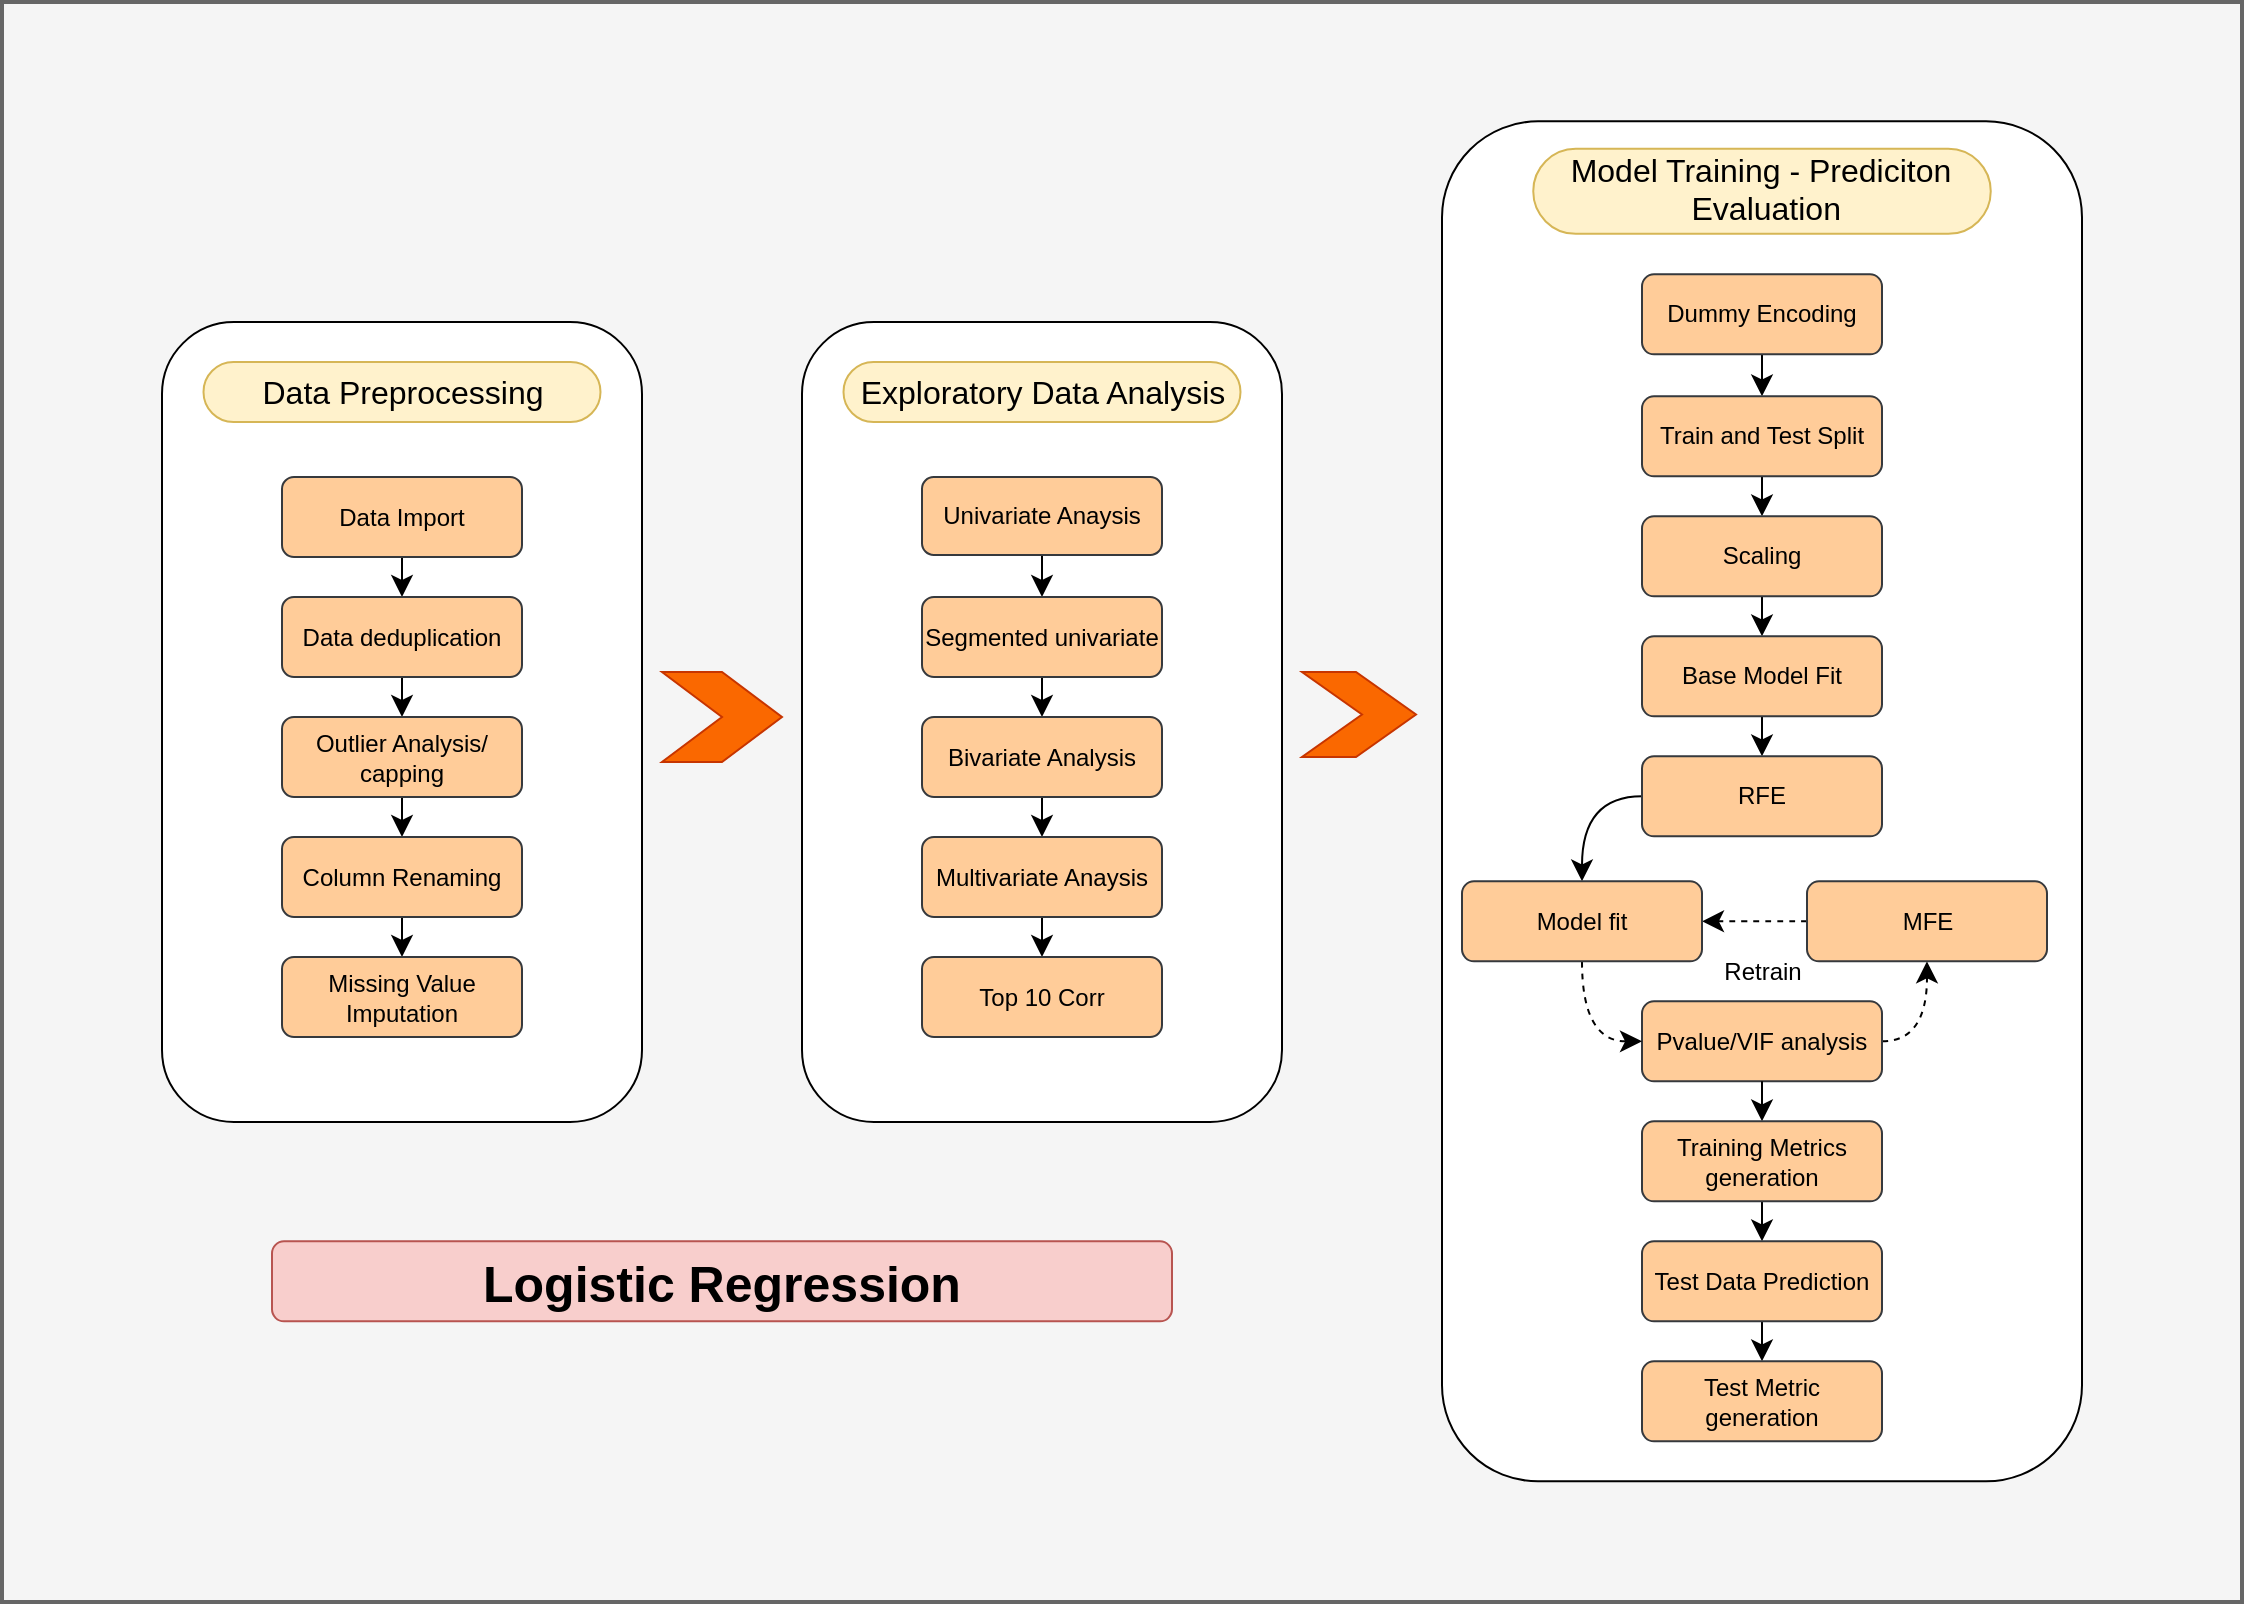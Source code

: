 <mxfile version="24.7.17">
  <diagram name="Page-1" id="E-8dmCDbOu7I-tdQybPO">
    <mxGraphModel dx="4464" dy="821" grid="1" gridSize="10" guides="1" tooltips="1" connect="1" arrows="1" fold="1" page="0" pageScale="1" pageWidth="1654" pageHeight="1169" math="0" shadow="0">
      <root>
        <mxCell id="0" />
        <mxCell id="1" parent="0" />
        <mxCell id="za2NER_HLClORUWjl2TQ-74" value="" style="rounded=0;whiteSpace=wrap;html=1;strokeWidth=2;fillColor=#f5f5f5;fontColor=#333333;strokeColor=#666666;" vertex="1" parent="1">
          <mxGeometry x="-2000" y="360" width="1120" height="800" as="geometry" />
        </mxCell>
        <mxCell id="za2NER_HLClORUWjl2TQ-22" value="" style="rounded=1;whiteSpace=wrap;html=1;" vertex="1" parent="1">
          <mxGeometry x="-1280" y="419.68" width="320" height="680" as="geometry" />
        </mxCell>
        <mxCell id="za2NER_HLClORUWjl2TQ-23" value="" style="edgeStyle=none;curved=1;rounded=0;orthogonalLoop=1;jettySize=auto;html=1;fontSize=12;startSize=8;endSize=8;" edge="1" parent="1" source="za2NER_HLClORUWjl2TQ-24" target="za2NER_HLClORUWjl2TQ-26">
          <mxGeometry relative="1" as="geometry" />
        </mxCell>
        <mxCell id="za2NER_HLClORUWjl2TQ-24" value="Dummy Encoding" style="rounded=1;whiteSpace=wrap;html=1;fillColor=#ffcc99;strokeColor=#36393d;" vertex="1" parent="1">
          <mxGeometry x="-1180" y="496.18" width="120" height="40" as="geometry" />
        </mxCell>
        <mxCell id="za2NER_HLClORUWjl2TQ-25" value="" style="edgeStyle=none;curved=1;rounded=0;orthogonalLoop=1;jettySize=auto;html=1;fontSize=12;startSize=8;endSize=8;" edge="1" parent="1" source="za2NER_HLClORUWjl2TQ-26" target="za2NER_HLClORUWjl2TQ-28">
          <mxGeometry relative="1" as="geometry" />
        </mxCell>
        <mxCell id="za2NER_HLClORUWjl2TQ-26" value="Train and Test Split" style="rounded=1;whiteSpace=wrap;html=1;fillColor=#ffcc99;strokeColor=#36393d;" vertex="1" parent="1">
          <mxGeometry x="-1180" y="557.18" width="120" height="40" as="geometry" />
        </mxCell>
        <mxCell id="za2NER_HLClORUWjl2TQ-27" value="" style="edgeStyle=none;curved=1;rounded=0;orthogonalLoop=1;jettySize=auto;html=1;fontSize=12;startSize=8;endSize=8;" edge="1" parent="1" source="za2NER_HLClORUWjl2TQ-28" target="za2NER_HLClORUWjl2TQ-30">
          <mxGeometry relative="1" as="geometry" />
        </mxCell>
        <mxCell id="za2NER_HLClORUWjl2TQ-28" value="Scaling" style="rounded=1;whiteSpace=wrap;html=1;fillColor=#ffcc99;strokeColor=#36393d;" vertex="1" parent="1">
          <mxGeometry x="-1180" y="617.18" width="120" height="40" as="geometry" />
        </mxCell>
        <mxCell id="za2NER_HLClORUWjl2TQ-46" style="edgeStyle=none;curved=1;rounded=0;orthogonalLoop=1;jettySize=auto;html=1;fontSize=12;startSize=8;endSize=8;" edge="1" parent="1" source="za2NER_HLClORUWjl2TQ-30" target="za2NER_HLClORUWjl2TQ-45">
          <mxGeometry relative="1" as="geometry" />
        </mxCell>
        <mxCell id="za2NER_HLClORUWjl2TQ-30" value="Base Model Fit" style="rounded=1;whiteSpace=wrap;html=1;fillColor=#ffcc99;strokeColor=#36393d;" vertex="1" parent="1">
          <mxGeometry x="-1180" y="677.18" width="120" height="40" as="geometry" />
        </mxCell>
        <mxCell id="za2NER_HLClORUWjl2TQ-37" value="" style="edgeStyle=none;curved=1;rounded=0;orthogonalLoop=1;jettySize=auto;html=1;fontSize=12;startSize=8;endSize=8;exitX=0.5;exitY=1;exitDx=0;exitDy=0;" edge="1" parent="1" source="za2NER_HLClORUWjl2TQ-38" target="za2NER_HLClORUWjl2TQ-36">
          <mxGeometry relative="1" as="geometry" />
        </mxCell>
        <mxCell id="za2NER_HLClORUWjl2TQ-44" value="" style="edgeStyle=orthogonalEdgeStyle;curved=1;rounded=0;orthogonalLoop=1;jettySize=auto;html=1;fontSize=12;startSize=8;endSize=8;entryX=0.5;entryY=1;entryDx=0;entryDy=0;exitX=1;exitY=0.5;exitDx=0;exitDy=0;dashed=1;" edge="1" parent="1" source="za2NER_HLClORUWjl2TQ-31" target="za2NER_HLClORUWjl2TQ-43">
          <mxGeometry relative="1" as="geometry">
            <mxPoint x="-43" y="589.68" as="targetPoint" />
          </mxGeometry>
        </mxCell>
        <mxCell id="za2NER_HLClORUWjl2TQ-31" value="Pvalue/VIF analysis" style="rounded=1;whiteSpace=wrap;html=1;fillColor=#ffcc99;strokeColor=#36393d;" vertex="1" parent="1">
          <mxGeometry x="-1180" y="859.68" width="120" height="40" as="geometry" />
        </mxCell>
        <mxCell id="za2NER_HLClORUWjl2TQ-34" value="Model Training - Prediciton&lt;div&gt;&amp;nbsp;Evaluation&lt;/div&gt;" style="text;strokeColor=#d6b656;fillColor=#fff2cc;html=1;align=center;verticalAlign=middle;whiteSpace=wrap;rounded=1;fontSize=16;textDirection=vertical-rl;rotation=-90;labelBorderColor=none;labelBackgroundColor=none;textShadow=0;arcSize=50;" vertex="1" parent="1">
          <mxGeometry x="-1141.25" y="340.31" width="42.5" height="228.75" as="geometry" />
        </mxCell>
        <mxCell id="za2NER_HLClORUWjl2TQ-39" value="" style="edgeStyle=none;curved=1;rounded=0;orthogonalLoop=1;jettySize=auto;html=1;fontSize=12;startSize=8;endSize=8;exitX=0.5;exitY=1;exitDx=0;exitDy=0;" edge="1" parent="1" source="za2NER_HLClORUWjl2TQ-31" target="za2NER_HLClORUWjl2TQ-38">
          <mxGeometry relative="1" as="geometry" />
        </mxCell>
        <mxCell id="za2NER_HLClORUWjl2TQ-41" value="" style="edgeStyle=none;curved=1;rounded=0;orthogonalLoop=1;jettySize=auto;html=1;fontSize=12;startSize=8;endSize=8;" edge="1" parent="1" source="za2NER_HLClORUWjl2TQ-36" target="za2NER_HLClORUWjl2TQ-40">
          <mxGeometry relative="1" as="geometry" />
        </mxCell>
        <mxCell id="za2NER_HLClORUWjl2TQ-36" value="Test Data Prediction" style="whiteSpace=wrap;html=1;rounded=1;fillColor=#ffcc99;strokeColor=#36393d;" vertex="1" parent="1">
          <mxGeometry x="-1180" y="979.68" width="120" height="40" as="geometry" />
        </mxCell>
        <mxCell id="za2NER_HLClORUWjl2TQ-38" value="Training Metrics generation" style="whiteSpace=wrap;html=1;rounded=1;fillColor=#ffcc99;strokeColor=#36393d;" vertex="1" parent="1">
          <mxGeometry x="-1180" y="919.68" width="120" height="40" as="geometry" />
        </mxCell>
        <mxCell id="za2NER_HLClORUWjl2TQ-40" value="Test Metric generation" style="whiteSpace=wrap;html=1;rounded=1;fillColor=#ffcc99;strokeColor=#36393d;" vertex="1" parent="1">
          <mxGeometry x="-1180" y="1039.68" width="120" height="40" as="geometry" />
        </mxCell>
        <mxCell id="za2NER_HLClORUWjl2TQ-42" value="" style="endArrow=classic;html=1;rounded=0;fontSize=12;startSize=8;endSize=8;curved=1;exitX=0;exitY=0.5;exitDx=0;exitDy=0;entryX=1;entryY=0.5;entryDx=0;entryDy=0;edgeStyle=orthogonalEdgeStyle;dashed=1;" edge="1" parent="1" source="za2NER_HLClORUWjl2TQ-43" target="za2NER_HLClORUWjl2TQ-47">
          <mxGeometry width="50" height="50" relative="1" as="geometry">
            <mxPoint x="-187" y="713.68" as="sourcePoint" />
            <mxPoint x="-1190" y="859.68" as="targetPoint" />
          </mxGeometry>
        </mxCell>
        <mxCell id="za2NER_HLClORUWjl2TQ-43" value="MFE" style="whiteSpace=wrap;html=1;rounded=1;fillColor=#ffcc99;strokeColor=#36393d;" vertex="1" parent="1">
          <mxGeometry x="-1097.5" y="799.68" width="120" height="40" as="geometry" />
        </mxCell>
        <mxCell id="za2NER_HLClORUWjl2TQ-48" value="" style="edgeStyle=orthogonalEdgeStyle;rounded=0;orthogonalLoop=1;jettySize=auto;html=1;fontSize=12;startSize=8;endSize=8;exitX=0;exitY=0.5;exitDx=0;exitDy=0;elbow=vertical;curved=1;" edge="1" parent="1" source="za2NER_HLClORUWjl2TQ-45" target="za2NER_HLClORUWjl2TQ-47">
          <mxGeometry relative="1" as="geometry" />
        </mxCell>
        <mxCell id="za2NER_HLClORUWjl2TQ-45" value="RFE" style="rounded=1;whiteSpace=wrap;html=1;fillColor=#ffcc99;strokeColor=#36393d;" vertex="1" parent="1">
          <mxGeometry x="-1180" y="737.18" width="120" height="40" as="geometry" />
        </mxCell>
        <mxCell id="za2NER_HLClORUWjl2TQ-49" style="edgeStyle=orthogonalEdgeStyle;curved=1;rounded=0;orthogonalLoop=1;jettySize=auto;html=1;exitX=0.5;exitY=1;exitDx=0;exitDy=0;fontSize=12;startSize=8;endSize=8;entryX=0;entryY=0.5;entryDx=0;entryDy=0;dashed=1;" edge="1" parent="1" source="za2NER_HLClORUWjl2TQ-47" target="za2NER_HLClORUWjl2TQ-31">
          <mxGeometry relative="1" as="geometry" />
        </mxCell>
        <mxCell id="za2NER_HLClORUWjl2TQ-47" value="Model fit" style="whiteSpace=wrap;html=1;rounded=1;fillColor=#ffcc99;strokeColor=#36393d;glass=0;shadow=0;gradientColor=none;" vertex="1" parent="1">
          <mxGeometry x="-1270" y="799.68" width="120" height="40" as="geometry" />
        </mxCell>
        <mxCell id="za2NER_HLClORUWjl2TQ-51" value="Retrain" style="text;html=1;align=center;verticalAlign=middle;resizable=0;points=[];autosize=1;strokeColor=none;fillColor=none;fontSize=12;" vertex="1" parent="1">
          <mxGeometry x="-1150" y="829.68" width="60" height="30" as="geometry" />
        </mxCell>
        <mxCell id="za2NER_HLClORUWjl2TQ-11" value="" style="rounded=1;whiteSpace=wrap;html=1;movable=1;resizable=1;rotatable=1;deletable=1;editable=1;locked=0;connectable=1;" vertex="1" parent="1">
          <mxGeometry x="-1920" y="520" width="240" height="400" as="geometry" />
        </mxCell>
        <mxCell id="za2NER_HLClORUWjl2TQ-4" value="" style="edgeStyle=none;curved=1;rounded=0;orthogonalLoop=1;jettySize=auto;html=1;fontSize=12;startSize=8;endSize=8;movable=1;resizable=1;rotatable=1;deletable=1;editable=1;locked=0;connectable=1;" edge="1" parent="1" source="za2NER_HLClORUWjl2TQ-2" target="za2NER_HLClORUWjl2TQ-3">
          <mxGeometry relative="1" as="geometry" />
        </mxCell>
        <mxCell id="za2NER_HLClORUWjl2TQ-2" value="Data Import" style="rounded=1;whiteSpace=wrap;html=1;movable=1;resizable=1;rotatable=1;deletable=1;editable=1;locked=0;connectable=1;fillColor=#ffcc99;strokeColor=#36393d;" vertex="1" parent="1">
          <mxGeometry x="-1860" y="597.5" width="120" height="40" as="geometry" />
        </mxCell>
        <mxCell id="za2NER_HLClORUWjl2TQ-6" value="" style="edgeStyle=none;curved=1;rounded=0;orthogonalLoop=1;jettySize=auto;html=1;fontSize=12;startSize=8;endSize=8;movable=1;resizable=1;rotatable=1;deletable=1;editable=1;locked=0;connectable=1;" edge="1" parent="1" source="za2NER_HLClORUWjl2TQ-3" target="za2NER_HLClORUWjl2TQ-5">
          <mxGeometry relative="1" as="geometry" />
        </mxCell>
        <mxCell id="za2NER_HLClORUWjl2TQ-3" value="Data deduplication" style="rounded=1;whiteSpace=wrap;html=1;movable=1;resizable=1;rotatable=1;deletable=1;editable=1;locked=0;connectable=1;fillColor=#ffcc99;strokeColor=#36393d;" vertex="1" parent="1">
          <mxGeometry x="-1860" y="657.5" width="120" height="40" as="geometry" />
        </mxCell>
        <mxCell id="za2NER_HLClORUWjl2TQ-8" value="" style="edgeStyle=none;curved=1;rounded=0;orthogonalLoop=1;jettySize=auto;html=1;fontSize=12;startSize=8;endSize=8;movable=1;resizable=1;rotatable=1;deletable=1;editable=1;locked=0;connectable=1;" edge="1" parent="1" source="za2NER_HLClORUWjl2TQ-5" target="za2NER_HLClORUWjl2TQ-7">
          <mxGeometry relative="1" as="geometry" />
        </mxCell>
        <mxCell id="za2NER_HLClORUWjl2TQ-5" value="Outlier Analysis/ capping" style="rounded=1;whiteSpace=wrap;html=1;movable=1;resizable=1;rotatable=1;deletable=1;editable=1;locked=0;connectable=1;fillColor=#ffcc99;strokeColor=#36393d;" vertex="1" parent="1">
          <mxGeometry x="-1860" y="717.5" width="120" height="40" as="geometry" />
        </mxCell>
        <mxCell id="za2NER_HLClORUWjl2TQ-10" value="" style="edgeStyle=none;curved=1;rounded=0;orthogonalLoop=1;jettySize=auto;html=1;fontSize=12;startSize=8;endSize=8;movable=1;resizable=1;rotatable=1;deletable=1;editable=1;locked=0;connectable=1;" edge="1" parent="1" source="za2NER_HLClORUWjl2TQ-7" target="za2NER_HLClORUWjl2TQ-9">
          <mxGeometry relative="1" as="geometry" />
        </mxCell>
        <mxCell id="za2NER_HLClORUWjl2TQ-7" value="Column Renaming" style="rounded=1;whiteSpace=wrap;html=1;movable=1;resizable=1;rotatable=1;deletable=1;editable=1;locked=0;connectable=1;fillColor=#ffcc99;strokeColor=#36393d;" vertex="1" parent="1">
          <mxGeometry x="-1860" y="777.5" width="120" height="40" as="geometry" />
        </mxCell>
        <mxCell id="za2NER_HLClORUWjl2TQ-9" value="Missing Value Imputation" style="rounded=1;whiteSpace=wrap;html=1;movable=1;resizable=1;rotatable=1;deletable=1;editable=1;locked=0;connectable=1;fillColor=#ffcc99;strokeColor=#36393d;" vertex="1" parent="1">
          <mxGeometry x="-1860" y="837.5" width="120" height="40" as="geometry" />
        </mxCell>
        <mxCell id="za2NER_HLClORUWjl2TQ-32" value="Data Preprocessing" style="text;strokeColor=#d6b656;fillColor=#fff2cc;html=1;align=center;verticalAlign=middle;whiteSpace=wrap;rounded=1;fontSize=16;movable=1;resizable=1;rotatable=1;deletable=1;editable=1;locked=0;connectable=1;glass=0;shadow=0;arcSize=50;" vertex="1" parent="1">
          <mxGeometry x="-1899.25" y="540" width="198.5" height="30" as="geometry" />
        </mxCell>
        <mxCell id="za2NER_HLClORUWjl2TQ-12" value="" style="rounded=1;whiteSpace=wrap;html=1;fillStyle=auto;" vertex="1" parent="1">
          <mxGeometry x="-1600" y="520" width="240" height="400" as="geometry" />
        </mxCell>
        <mxCell id="za2NER_HLClORUWjl2TQ-13" value="" style="edgeStyle=none;curved=1;rounded=0;orthogonalLoop=1;jettySize=auto;html=1;fontSize=12;startSize=8;endSize=8;" edge="1" parent="1" source="za2NER_HLClORUWjl2TQ-14" target="za2NER_HLClORUWjl2TQ-16">
          <mxGeometry relative="1" as="geometry" />
        </mxCell>
        <mxCell id="za2NER_HLClORUWjl2TQ-14" value="Univariate Anaysis" style="rounded=1;whiteSpace=wrap;html=1;fillColor=#ffcc99;strokeColor=#36393d;" vertex="1" parent="1">
          <mxGeometry x="-1540" y="597.5" width="120" height="39" as="geometry" />
        </mxCell>
        <mxCell id="za2NER_HLClORUWjl2TQ-15" value="" style="edgeStyle=none;curved=1;rounded=0;orthogonalLoop=1;jettySize=auto;html=1;fontSize=12;startSize=8;endSize=8;" edge="1" parent="1" source="za2NER_HLClORUWjl2TQ-16" target="za2NER_HLClORUWjl2TQ-18">
          <mxGeometry relative="1" as="geometry" />
        </mxCell>
        <mxCell id="za2NER_HLClORUWjl2TQ-16" value="Segmented univariate" style="rounded=1;whiteSpace=wrap;html=1;fillColor=#ffcc99;strokeColor=#36393d;" vertex="1" parent="1">
          <mxGeometry x="-1540" y="657.5" width="120" height="40" as="geometry" />
        </mxCell>
        <mxCell id="za2NER_HLClORUWjl2TQ-17" value="" style="edgeStyle=none;curved=1;rounded=0;orthogonalLoop=1;jettySize=auto;html=1;fontSize=12;startSize=8;endSize=8;" edge="1" parent="1" source="za2NER_HLClORUWjl2TQ-18" target="za2NER_HLClORUWjl2TQ-20">
          <mxGeometry relative="1" as="geometry" />
        </mxCell>
        <mxCell id="za2NER_HLClORUWjl2TQ-18" value="Bivariate Analysis" style="rounded=1;whiteSpace=wrap;html=1;fillColor=#ffcc99;strokeColor=#36393d;" vertex="1" parent="1">
          <mxGeometry x="-1540" y="717.5" width="120" height="40" as="geometry" />
        </mxCell>
        <mxCell id="za2NER_HLClORUWjl2TQ-19" value="" style="edgeStyle=none;curved=1;rounded=0;orthogonalLoop=1;jettySize=auto;html=1;fontSize=12;startSize=8;endSize=8;" edge="1" parent="1" source="za2NER_HLClORUWjl2TQ-20" target="za2NER_HLClORUWjl2TQ-21">
          <mxGeometry relative="1" as="geometry" />
        </mxCell>
        <mxCell id="za2NER_HLClORUWjl2TQ-20" value="Multivariate Anaysis" style="rounded=1;whiteSpace=wrap;html=1;fillColor=#ffcc99;strokeColor=#36393d;" vertex="1" parent="1">
          <mxGeometry x="-1540" y="777.5" width="120" height="40" as="geometry" />
        </mxCell>
        <mxCell id="za2NER_HLClORUWjl2TQ-21" value="Top 10 Corr" style="rounded=1;whiteSpace=wrap;html=1;fillColor=#ffcc99;strokeColor=#36393d;" vertex="1" parent="1">
          <mxGeometry x="-1540" y="837.5" width="120" height="40" as="geometry" />
        </mxCell>
        <mxCell id="za2NER_HLClORUWjl2TQ-33" value="Exploratory Data Analysis" style="text;strokeColor=#d6b656;fillColor=#fff2cc;html=1;align=center;verticalAlign=middle;whiteSpace=wrap;rounded=1;fontSize=16;arcSize=50;" vertex="1" parent="1">
          <mxGeometry x="-1579.25" y="540" width="198.5" height="30" as="geometry" />
        </mxCell>
        <mxCell id="za2NER_HLClORUWjl2TQ-60" style="edgeStyle=none;curved=1;rounded=0;orthogonalLoop=1;jettySize=auto;html=1;entryX=1;entryY=0.5;entryDx=0;entryDy=0;fontSize=12;startSize=8;endSize=8;" edge="1" parent="1" source="za2NER_HLClORUWjl2TQ-43" target="za2NER_HLClORUWjl2TQ-43">
          <mxGeometry relative="1" as="geometry" />
        </mxCell>
        <mxCell id="za2NER_HLClORUWjl2TQ-68" value="" style="html=1;shadow=0;dashed=0;align=center;verticalAlign=middle;shape=mxgraph.arrows2.arrow;dy=0;dx=30;notch=30;fillColor=#fa6800;fontColor=#000000;strokeColor=#C73500;" vertex="1" parent="1">
          <mxGeometry x="-1670" y="695" width="60" height="45" as="geometry" />
        </mxCell>
        <mxCell id="za2NER_HLClORUWjl2TQ-69" value="" style="html=1;shadow=0;dashed=0;align=center;verticalAlign=middle;shape=mxgraph.arrows2.arrow;dy=0;dx=30;notch=30;fillColor=#fa6800;fontColor=#000000;strokeColor=#C73500;" vertex="1" parent="1">
          <mxGeometry x="-1350" y="695" width="57" height="42.5" as="geometry" />
        </mxCell>
        <mxCell id="za2NER_HLClORUWjl2TQ-78" value="Logistic Regression" style="rounded=1;whiteSpace=wrap;html=1;fontSize=25;fontStyle=1;fillColor=#f8cecc;strokeColor=#b85450;" vertex="1" parent="1">
          <mxGeometry x="-1865" y="979.68" width="450" height="40" as="geometry" />
        </mxCell>
      </root>
    </mxGraphModel>
  </diagram>
</mxfile>
